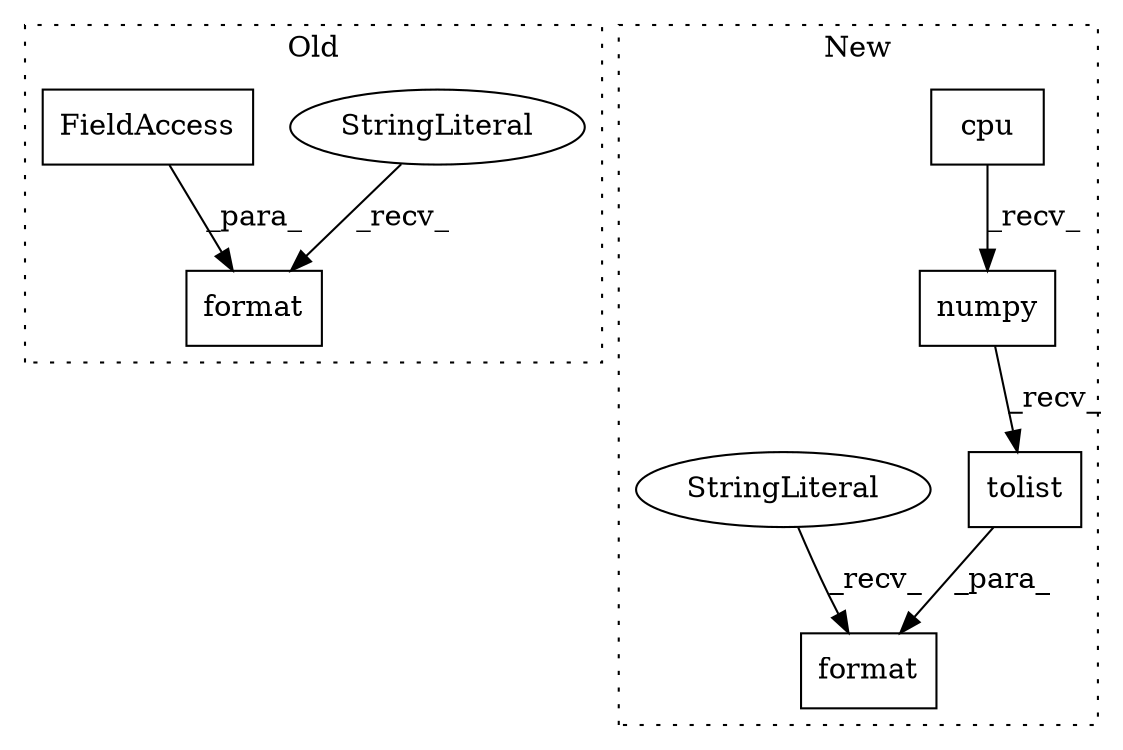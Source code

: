 digraph G {
subgraph cluster0 {
1 [label="format" a="32" s="1979,2058" l="7,1" shape="box"];
3 [label="StringLiteral" a="45" s="1896" l="82" shape="ellipse"];
4 [label="FieldAccess" a="22" s="2011" l="26" shape="box"];
label = "Old";
style="dotted";
}
subgraph cluster1 {
2 [label="numpy" a="32" s="2097" l="7" shape="box"];
5 [label="cpu" a="32" s="2091" l="5" shape="box"];
6 [label="format" a="32" s="1979,2146" l="7,1" shape="box"];
7 [label="tolist" a="32" s="2105" l="8" shape="box"];
8 [label="StringLiteral" a="45" s="1896" l="82" shape="ellipse"];
label = "New";
style="dotted";
}
2 -> 7 [label="_recv_"];
3 -> 1 [label="_recv_"];
4 -> 1 [label="_para_"];
5 -> 2 [label="_recv_"];
7 -> 6 [label="_para_"];
8 -> 6 [label="_recv_"];
}